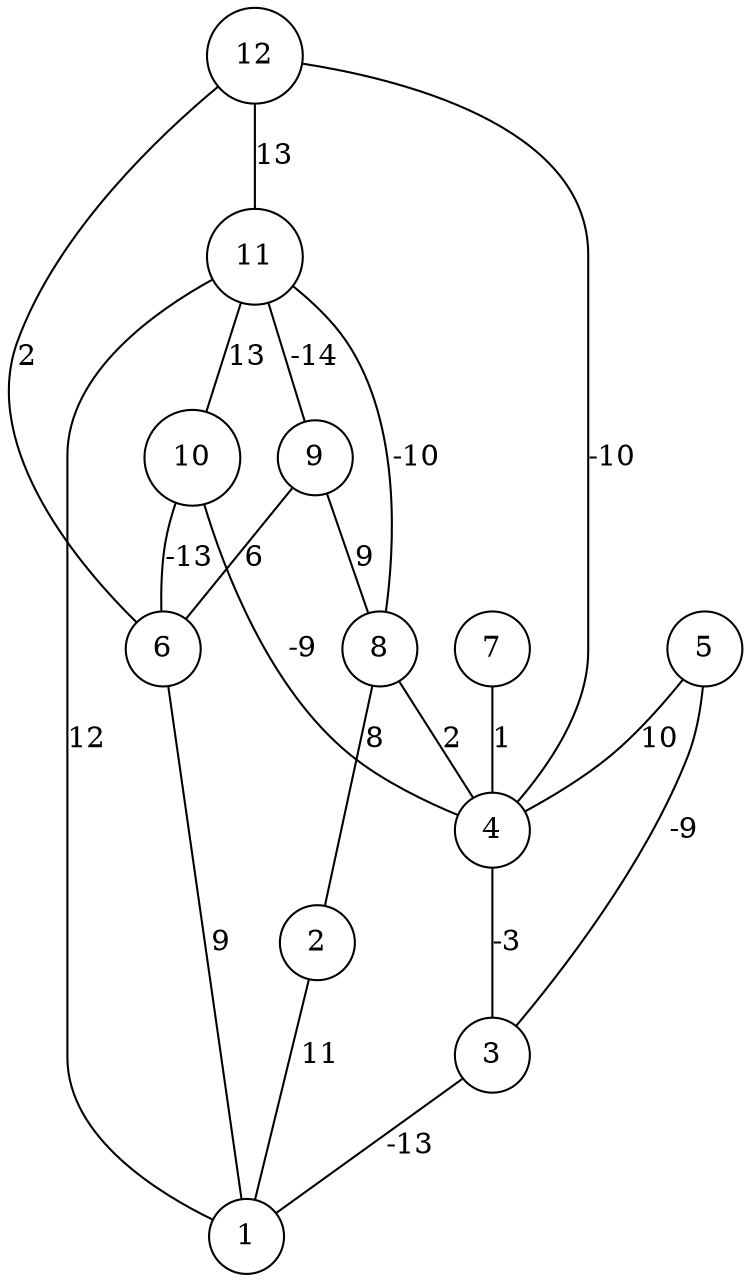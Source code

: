 graph { 
	 fontname="Helvetica,Arial,sans-serif" 
	 node [shape = circle]; 
	 12 -- 4 [label = "-10"];
	 12 -- 6 [label = "2"];
	 12 -- 11 [label = "13"];
	 11 -- 1 [label = "12"];
	 11 -- 8 [label = "-10"];
	 11 -- 9 [label = "-14"];
	 11 -- 10 [label = "13"];
	 10 -- 4 [label = "-9"];
	 10 -- 6 [label = "-13"];
	 9 -- 6 [label = "6"];
	 9 -- 8 [label = "9"];
	 8 -- 2 [label = "8"];
	 8 -- 4 [label = "2"];
	 7 -- 4 [label = "1"];
	 6 -- 1 [label = "9"];
	 5 -- 3 [label = "-9"];
	 5 -- 4 [label = "10"];
	 4 -- 3 [label = "-3"];
	 3 -- 1 [label = "-13"];
	 2 -- 1 [label = "11"];
	 1;
	 2;
	 3;
	 4;
	 5;
	 6;
	 7;
	 8;
	 9;
	 10;
	 11;
	 12;
}
